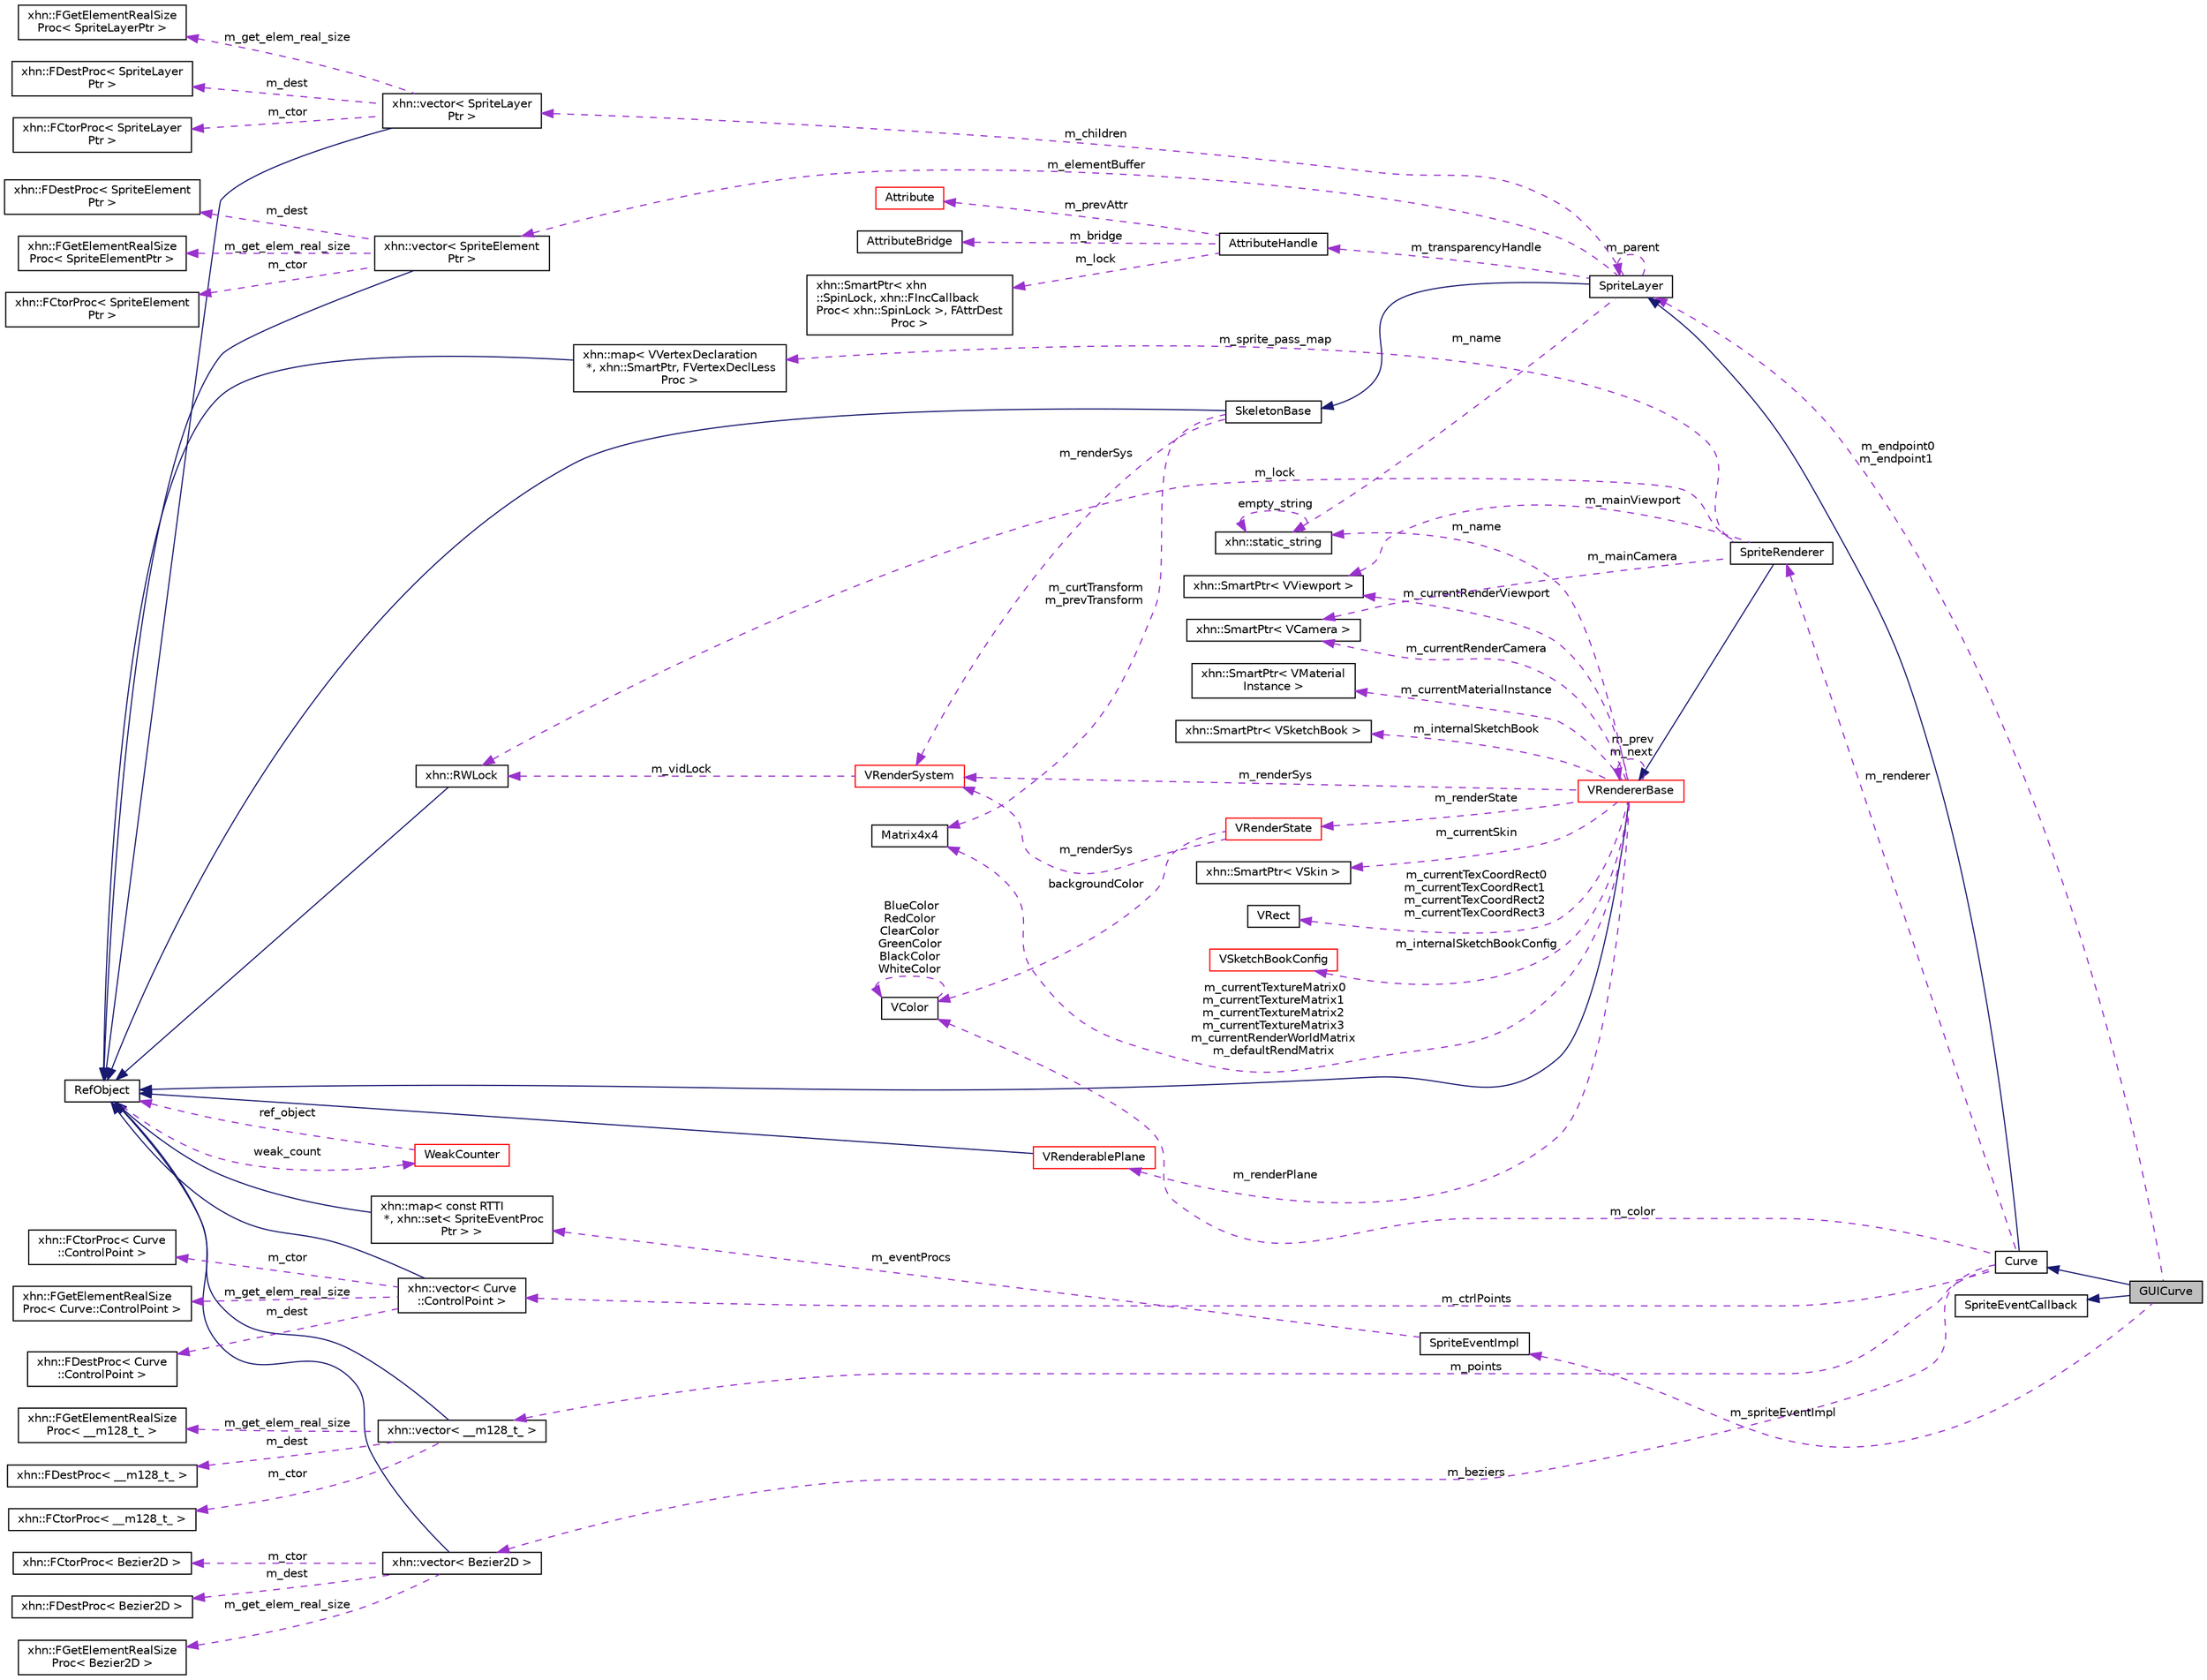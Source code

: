 digraph "GUICurve"
{
  edge [fontname="Helvetica",fontsize="10",labelfontname="Helvetica",labelfontsize="10"];
  node [fontname="Helvetica",fontsize="10",shape=record];
  rankdir="LR";
  Node1 [label="GUICurve",height=0.2,width=0.4,color="black", fillcolor="grey75", style="filled", fontcolor="black"];
  Node2 -> Node1 [dir="back",color="midnightblue",fontsize="10",style="solid",fontname="Helvetica"];
  Node2 [label="Curve",height=0.2,width=0.4,color="black", fillcolor="white", style="filled",URL="$class_curve.html"];
  Node3 -> Node2 [dir="back",color="midnightblue",fontsize="10",style="solid",fontname="Helvetica"];
  Node3 [label="SpriteLayer",height=0.2,width=0.4,color="black", fillcolor="white", style="filled",URL="$class_sprite_layer.html",tooltip="SpriteLayer. "];
  Node4 -> Node3 [dir="back",color="midnightblue",fontsize="10",style="solid",fontname="Helvetica"];
  Node4 [label="SkeletonBase",height=0.2,width=0.4,color="black", fillcolor="white", style="filled",URL="$class_skeleton_base.html"];
  Node5 -> Node4 [dir="back",color="midnightblue",fontsize="10",style="solid",fontname="Helvetica"];
  Node5 [label="RefObject",height=0.2,width=0.4,color="black", fillcolor="white", style="filled",URL="$class_ref_object.html"];
  Node6 -> Node5 [dir="back",color="darkorchid3",fontsize="10",style="dashed",label=" weak_count" ,fontname="Helvetica"];
  Node6 [label="WeakCounter",height=0.2,width=0.4,color="red", fillcolor="white", style="filled",URL="$class_weak_counter.html",tooltip="WeakCounter. "];
  Node5 -> Node6 [dir="back",color="darkorchid3",fontsize="10",style="dashed",label=" ref_object" ,fontname="Helvetica"];
  Node7 -> Node4 [dir="back",color="darkorchid3",fontsize="10",style="dashed",label=" m_renderSys" ,fontname="Helvetica"];
  Node7 [label="VRenderSystem",height=0.2,width=0.4,color="red", fillcolor="white", style="filled",URL="$class_v_render_system.html",tooltip="VRenderSystem 渲染系统 "];
  Node8 -> Node7 [dir="back",color="darkorchid3",fontsize="10",style="dashed",label=" m_vidLock" ,fontname="Helvetica"];
  Node8 [label="xhn::RWLock",height=0.2,width=0.4,color="black", fillcolor="white", style="filled",URL="$classxhn_1_1_r_w_lock.html",tooltip="RWLock. "];
  Node5 -> Node8 [dir="back",color="midnightblue",fontsize="10",style="solid",fontname="Helvetica"];
  Node9 -> Node4 [dir="back",color="darkorchid3",fontsize="10",style="dashed",label=" m_curtTransform\nm_prevTransform" ,fontname="Helvetica"];
  Node9 [label="Matrix4x4",height=0.2,width=0.4,color="black", fillcolor="white", style="filled",URL="$struct_matrix4x4.html"];
  Node3 -> Node3 [dir="back",color="darkorchid3",fontsize="10",style="dashed",label=" m_parent" ,fontname="Helvetica"];
  Node10 -> Node3 [dir="back",color="darkorchid3",fontsize="10",style="dashed",label=" m_elementBuffer" ,fontname="Helvetica"];
  Node10 [label="xhn::vector\< SpriteElement\lPtr \>",height=0.2,width=0.4,color="black", fillcolor="white", style="filled",URL="$classxhn_1_1vector.html"];
  Node5 -> Node10 [dir="back",color="midnightblue",fontsize="10",style="solid",fontname="Helvetica"];
  Node11 -> Node10 [dir="back",color="darkorchid3",fontsize="10",style="dashed",label=" m_get_elem_real_size" ,fontname="Helvetica"];
  Node11 [label="xhn::FGetElementRealSize\lProc\< SpriteElementPtr \>",height=0.2,width=0.4,color="black", fillcolor="white", style="filled",URL="$structxhn_1_1_f_get_element_real_size_proc.html"];
  Node12 -> Node10 [dir="back",color="darkorchid3",fontsize="10",style="dashed",label=" m_ctor" ,fontname="Helvetica"];
  Node12 [label="xhn::FCtorProc\< SpriteElement\lPtr \>",height=0.2,width=0.4,color="black", fillcolor="white", style="filled",URL="$structxhn_1_1_f_ctor_proc.html"];
  Node13 -> Node10 [dir="back",color="darkorchid3",fontsize="10",style="dashed",label=" m_dest" ,fontname="Helvetica"];
  Node13 [label="xhn::FDestProc\< SpriteElement\lPtr \>",height=0.2,width=0.4,color="black", fillcolor="white", style="filled",URL="$structxhn_1_1_f_dest_proc.html"];
  Node14 -> Node3 [dir="back",color="darkorchid3",fontsize="10",style="dashed",label=" m_transparencyHandle" ,fontname="Helvetica"];
  Node14 [label="AttributeHandle",height=0.2,width=0.4,color="black", fillcolor="white", style="filled",URL="$class_attribute_handle.html"];
  Node15 -> Node14 [dir="back",color="darkorchid3",fontsize="10",style="dashed",label=" m_lock" ,fontname="Helvetica"];
  Node15 [label="xhn::SmartPtr\< xhn\l::SpinLock, xhn::FIncCallback\lProc\< xhn::SpinLock \>, FAttrDest\lProc \>",height=0.2,width=0.4,color="black", fillcolor="white", style="filled",URL="$classxhn_1_1_smart_ptr.html"];
  Node16 -> Node14 [dir="back",color="darkorchid3",fontsize="10",style="dashed",label=" m_prevAttr" ,fontname="Helvetica"];
  Node16 [label="Attribute",height=0.2,width=0.4,color="red", fillcolor="white", style="filled",URL="$class_attribute.html"];
  Node17 -> Node14 [dir="back",color="darkorchid3",fontsize="10",style="dashed",label=" m_bridge" ,fontname="Helvetica"];
  Node17 [label="AttributeBridge",height=0.2,width=0.4,color="black", fillcolor="white", style="filled",URL="$class_attribute_bridge.html"];
  Node18 -> Node3 [dir="back",color="darkorchid3",fontsize="10",style="dashed",label=" m_name" ,fontname="Helvetica"];
  Node18 [label="xhn::static_string",height=0.2,width=0.4,color="black", fillcolor="white", style="filled",URL="$classxhn_1_1static__string.html"];
  Node18 -> Node18 [dir="back",color="darkorchid3",fontsize="10",style="dashed",label=" empty_string" ,fontname="Helvetica"];
  Node19 -> Node3 [dir="back",color="darkorchid3",fontsize="10",style="dashed",label=" m_children" ,fontname="Helvetica"];
  Node19 [label="xhn::vector\< SpriteLayer\lPtr \>",height=0.2,width=0.4,color="black", fillcolor="white", style="filled",URL="$classxhn_1_1vector.html"];
  Node5 -> Node19 [dir="back",color="midnightblue",fontsize="10",style="solid",fontname="Helvetica"];
  Node20 -> Node19 [dir="back",color="darkorchid3",fontsize="10",style="dashed",label=" m_ctor" ,fontname="Helvetica"];
  Node20 [label="xhn::FCtorProc\< SpriteLayer\lPtr \>",height=0.2,width=0.4,color="black", fillcolor="white", style="filled",URL="$structxhn_1_1_f_ctor_proc.html"];
  Node21 -> Node19 [dir="back",color="darkorchid3",fontsize="10",style="dashed",label=" m_get_elem_real_size" ,fontname="Helvetica"];
  Node21 [label="xhn::FGetElementRealSize\lProc\< SpriteLayerPtr \>",height=0.2,width=0.4,color="black", fillcolor="white", style="filled",URL="$structxhn_1_1_f_get_element_real_size_proc.html"];
  Node22 -> Node19 [dir="back",color="darkorchid3",fontsize="10",style="dashed",label=" m_dest" ,fontname="Helvetica"];
  Node22 [label="xhn::FDestProc\< SpriteLayer\lPtr \>",height=0.2,width=0.4,color="black", fillcolor="white", style="filled",URL="$structxhn_1_1_f_dest_proc.html"];
  Node23 -> Node2 [dir="back",color="darkorchid3",fontsize="10",style="dashed",label=" m_points" ,fontname="Helvetica"];
  Node23 [label="xhn::vector\< __m128_t_ \>",height=0.2,width=0.4,color="black", fillcolor="white", style="filled",URL="$classxhn_1_1vector.html"];
  Node5 -> Node23 [dir="back",color="midnightblue",fontsize="10",style="solid",fontname="Helvetica"];
  Node24 -> Node23 [dir="back",color="darkorchid3",fontsize="10",style="dashed",label=" m_get_elem_real_size" ,fontname="Helvetica"];
  Node24 [label="xhn::FGetElementRealSize\lProc\< __m128_t_ \>",height=0.2,width=0.4,color="black", fillcolor="white", style="filled",URL="$structxhn_1_1_f_get_element_real_size_proc.html"];
  Node25 -> Node23 [dir="back",color="darkorchid3",fontsize="10",style="dashed",label=" m_dest" ,fontname="Helvetica"];
  Node25 [label="xhn::FDestProc\< __m128_t_ \>",height=0.2,width=0.4,color="black", fillcolor="white", style="filled",URL="$structxhn_1_1_f_dest_proc.html"];
  Node26 -> Node23 [dir="back",color="darkorchid3",fontsize="10",style="dashed",label=" m_ctor" ,fontname="Helvetica"];
  Node26 [label="xhn::FCtorProc\< __m128_t_ \>",height=0.2,width=0.4,color="black", fillcolor="white", style="filled",URL="$structxhn_1_1_f_ctor_proc.html"];
  Node27 -> Node2 [dir="back",color="darkorchid3",fontsize="10",style="dashed",label=" m_beziers" ,fontname="Helvetica"];
  Node27 [label="xhn::vector\< Bezier2D \>",height=0.2,width=0.4,color="black", fillcolor="white", style="filled",URL="$classxhn_1_1vector.html"];
  Node5 -> Node27 [dir="back",color="midnightblue",fontsize="10",style="solid",fontname="Helvetica"];
  Node28 -> Node27 [dir="back",color="darkorchid3",fontsize="10",style="dashed",label=" m_ctor" ,fontname="Helvetica"];
  Node28 [label="xhn::FCtorProc\< Bezier2D \>",height=0.2,width=0.4,color="black", fillcolor="white", style="filled",URL="$structxhn_1_1_f_ctor_proc.html"];
  Node29 -> Node27 [dir="back",color="darkorchid3",fontsize="10",style="dashed",label=" m_dest" ,fontname="Helvetica"];
  Node29 [label="xhn::FDestProc\< Bezier2D \>",height=0.2,width=0.4,color="black", fillcolor="white", style="filled",URL="$structxhn_1_1_f_dest_proc.html"];
  Node30 -> Node27 [dir="back",color="darkorchid3",fontsize="10",style="dashed",label=" m_get_elem_real_size" ,fontname="Helvetica"];
  Node30 [label="xhn::FGetElementRealSize\lProc\< Bezier2D \>",height=0.2,width=0.4,color="black", fillcolor="white", style="filled",URL="$structxhn_1_1_f_get_element_real_size_proc.html"];
  Node31 -> Node2 [dir="back",color="darkorchid3",fontsize="10",style="dashed",label=" m_ctrlPoints" ,fontname="Helvetica"];
  Node31 [label="xhn::vector\< Curve\l::ControlPoint \>",height=0.2,width=0.4,color="black", fillcolor="white", style="filled",URL="$classxhn_1_1vector.html"];
  Node5 -> Node31 [dir="back",color="midnightblue",fontsize="10",style="solid",fontname="Helvetica"];
  Node32 -> Node31 [dir="back",color="darkorchid3",fontsize="10",style="dashed",label=" m_ctor" ,fontname="Helvetica"];
  Node32 [label="xhn::FCtorProc\< Curve\l::ControlPoint \>",height=0.2,width=0.4,color="black", fillcolor="white", style="filled",URL="$structxhn_1_1_f_ctor_proc.html"];
  Node33 -> Node31 [dir="back",color="darkorchid3",fontsize="10",style="dashed",label=" m_get_elem_real_size" ,fontname="Helvetica"];
  Node33 [label="xhn::FGetElementRealSize\lProc\< Curve::ControlPoint \>",height=0.2,width=0.4,color="black", fillcolor="white", style="filled",URL="$structxhn_1_1_f_get_element_real_size_proc.html"];
  Node34 -> Node31 [dir="back",color="darkorchid3",fontsize="10",style="dashed",label=" m_dest" ,fontname="Helvetica"];
  Node34 [label="xhn::FDestProc\< Curve\l::ControlPoint \>",height=0.2,width=0.4,color="black", fillcolor="white", style="filled",URL="$structxhn_1_1_f_dest_proc.html"];
  Node35 -> Node2 [dir="back",color="darkorchid3",fontsize="10",style="dashed",label=" m_color" ,fontname="Helvetica"];
  Node35 [label="VColor",height=0.2,width=0.4,color="black", fillcolor="white", style="filled",URL="$class_v_color.html"];
  Node35 -> Node35 [dir="back",color="darkorchid3",fontsize="10",style="dashed",label=" BlueColor\nRedColor\nClearColor\nGreenColor\nBlackColor\nWhiteColor" ,fontname="Helvetica"];
  Node36 -> Node2 [dir="back",color="darkorchid3",fontsize="10",style="dashed",label=" m_renderer" ,fontname="Helvetica"];
  Node36 [label="SpriteRenderer",height=0.2,width=0.4,color="black", fillcolor="white", style="filled",URL="$class_sprite_renderer.html",tooltip="SpriteRenderer. "];
  Node37 -> Node36 [dir="back",color="midnightblue",fontsize="10",style="solid",fontname="Helvetica"];
  Node37 [label="VRendererBase",height=0.2,width=0.4,color="red", fillcolor="white", style="filled",URL="$class_v_renderer_base.html",tooltip="VRendererBase 渲染器基类 "];
  Node5 -> Node37 [dir="back",color="midnightblue",fontsize="10",style="solid",fontname="Helvetica"];
  Node38 -> Node37 [dir="back",color="darkorchid3",fontsize="10",style="dashed",label=" m_renderPlane" ,fontname="Helvetica"];
  Node38 [label="VRenderablePlane",height=0.2,width=0.4,color="red", fillcolor="white", style="filled",URL="$class_v_renderable_plane.html",tooltip="VRenderablePlane 片状的Renderable. "];
  Node5 -> Node38 [dir="back",color="midnightblue",fontsize="10",style="solid",fontname="Helvetica"];
  Node7 -> Node37 [dir="back",color="darkorchid3",fontsize="10",style="dashed",label=" m_renderSys" ,fontname="Helvetica"];
  Node39 -> Node37 [dir="back",color="darkorchid3",fontsize="10",style="dashed",label=" m_currentSkin" ,fontname="Helvetica"];
  Node39 [label="xhn::SmartPtr\< VSkin \>",height=0.2,width=0.4,color="black", fillcolor="white", style="filled",URL="$classxhn_1_1_smart_ptr.html"];
  Node40 -> Node37 [dir="back",color="darkorchid3",fontsize="10",style="dashed",label=" m_currentTexCoordRect0\nm_currentTexCoordRect1\nm_currentTexCoordRect2\nm_currentTexCoordRect3" ,fontname="Helvetica"];
  Node40 [label="VRect",height=0.2,width=0.4,color="black", fillcolor="white", style="filled",URL="$class_v_rect.html"];
  Node37 -> Node37 [dir="back",color="darkorchid3",fontsize="10",style="dashed",label=" m_prev\nm_next" ,fontname="Helvetica"];
  Node41 -> Node37 [dir="back",color="darkorchid3",fontsize="10",style="dashed",label=" m_internalSketchBookConfig" ,fontname="Helvetica"];
  Node41 [label="VSketchBookConfig",height=0.2,width=0.4,color="red", fillcolor="white", style="filled",URL="$struct_v_sketch_book_config.html"];
  Node42 -> Node37 [dir="back",color="darkorchid3",fontsize="10",style="dashed",label=" m_currentRenderViewport" ,fontname="Helvetica"];
  Node42 [label="xhn::SmartPtr\< VViewport \>",height=0.2,width=0.4,color="black", fillcolor="white", style="filled",URL="$classxhn_1_1_smart_ptr.html"];
  Node43 -> Node37 [dir="back",color="darkorchid3",fontsize="10",style="dashed",label=" m_currentMaterialInstance" ,fontname="Helvetica"];
  Node43 [label="xhn::SmartPtr\< VMaterial\lInstance \>",height=0.2,width=0.4,color="black", fillcolor="white", style="filled",URL="$classxhn_1_1_smart_ptr.html"];
  Node44 -> Node37 [dir="back",color="darkorchid3",fontsize="10",style="dashed",label=" m_internalSketchBook" ,fontname="Helvetica"];
  Node44 [label="xhn::SmartPtr\< VSketchBook \>",height=0.2,width=0.4,color="black", fillcolor="white", style="filled",URL="$classxhn_1_1_smart_ptr.html"];
  Node45 -> Node37 [dir="back",color="darkorchid3",fontsize="10",style="dashed",label=" m_renderState" ,fontname="Helvetica"];
  Node45 [label="VRenderState",height=0.2,width=0.4,color="red", fillcolor="white", style="filled",URL="$class_v_render_state.html",tooltip="VRenderState 渲染状态 "];
  Node7 -> Node45 [dir="back",color="darkorchid3",fontsize="10",style="dashed",label=" m_renderSys" ,fontname="Helvetica"];
  Node35 -> Node45 [dir="back",color="darkorchid3",fontsize="10",style="dashed",label=" backgroundColor" ,fontname="Helvetica"];
  Node46 -> Node37 [dir="back",color="darkorchid3",fontsize="10",style="dashed",label=" m_currentRenderCamera" ,fontname="Helvetica"];
  Node46 [label="xhn::SmartPtr\< VCamera \>",height=0.2,width=0.4,color="black", fillcolor="white", style="filled",URL="$classxhn_1_1_smart_ptr.html"];
  Node9 -> Node37 [dir="back",color="darkorchid3",fontsize="10",style="dashed",label=" m_currentTextureMatrix0\nm_currentTextureMatrix1\nm_currentTextureMatrix2\nm_currentTextureMatrix3\nm_currentRenderWorldMatrix\nm_defaultRendMatrix" ,fontname="Helvetica"];
  Node18 -> Node37 [dir="back",color="darkorchid3",fontsize="10",style="dashed",label=" m_name" ,fontname="Helvetica"];
  Node8 -> Node36 [dir="back",color="darkorchid3",fontsize="10",style="dashed",label=" m_lock" ,fontname="Helvetica"];
  Node47 -> Node36 [dir="back",color="darkorchid3",fontsize="10",style="dashed",label=" m_sprite_pass_map" ,fontname="Helvetica"];
  Node47 [label="xhn::map\< VVertexDeclaration\l *, xhn::SmartPtr, FVertexDeclLess\lProc \>",height=0.2,width=0.4,color="black", fillcolor="white", style="filled",URL="$classxhn_1_1map.html"];
  Node5 -> Node47 [dir="back",color="midnightblue",fontsize="10",style="solid",fontname="Helvetica"];
  Node42 -> Node36 [dir="back",color="darkorchid3",fontsize="10",style="dashed",label=" m_mainViewport" ,fontname="Helvetica"];
  Node46 -> Node36 [dir="back",color="darkorchid3",fontsize="10",style="dashed",label=" m_mainCamera" ,fontname="Helvetica"];
  Node48 -> Node1 [dir="back",color="midnightblue",fontsize="10",style="solid",fontname="Helvetica"];
  Node48 [label="SpriteEventCallback",height=0.2,width=0.4,color="black", fillcolor="white", style="filled",URL="$class_sprite_event_callback.html"];
  Node3 -> Node1 [dir="back",color="darkorchid3",fontsize="10",style="dashed",label=" m_endpoint0\nm_endpoint1" ,fontname="Helvetica"];
  Node49 -> Node1 [dir="back",color="darkorchid3",fontsize="10",style="dashed",label=" m_spriteEventImpl" ,fontname="Helvetica"];
  Node49 [label="SpriteEventImpl",height=0.2,width=0.4,color="black", fillcolor="white", style="filled",URL="$class_sprite_event_impl.html",tooltip="SpriteEventImpl. "];
  Node50 -> Node49 [dir="back",color="darkorchid3",fontsize="10",style="dashed",label=" m_eventProcs" ,fontname="Helvetica"];
  Node50 [label="xhn::map\< const RTTI\l *, xhn::set\< SpriteEventProc\lPtr \> \>",height=0.2,width=0.4,color="black", fillcolor="white", style="filled",URL="$classxhn_1_1map.html"];
  Node5 -> Node50 [dir="back",color="midnightblue",fontsize="10",style="solid",fontname="Helvetica"];
}
